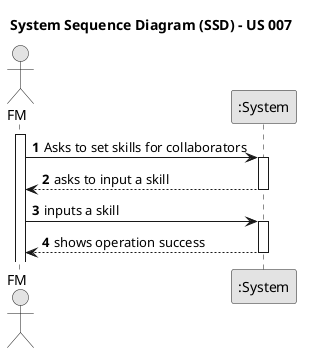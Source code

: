 @startuml
skinparam monochrome true
skinparam packageStyle rectangle
skinparam shadowing false

title System Sequence Diagram (SSD) - US 007

autonumber

actor "FM" as FM
participant ":System" as System

activate FM

    FM -> System: Asks to set skills for collaborators
    activate System

         System --> FM: asks to input a skill
            deactivate System
                FM -> System: inputs a skill
                    activate System
                       System --> FM: shows operation success
                                deactivate System
@enduml
